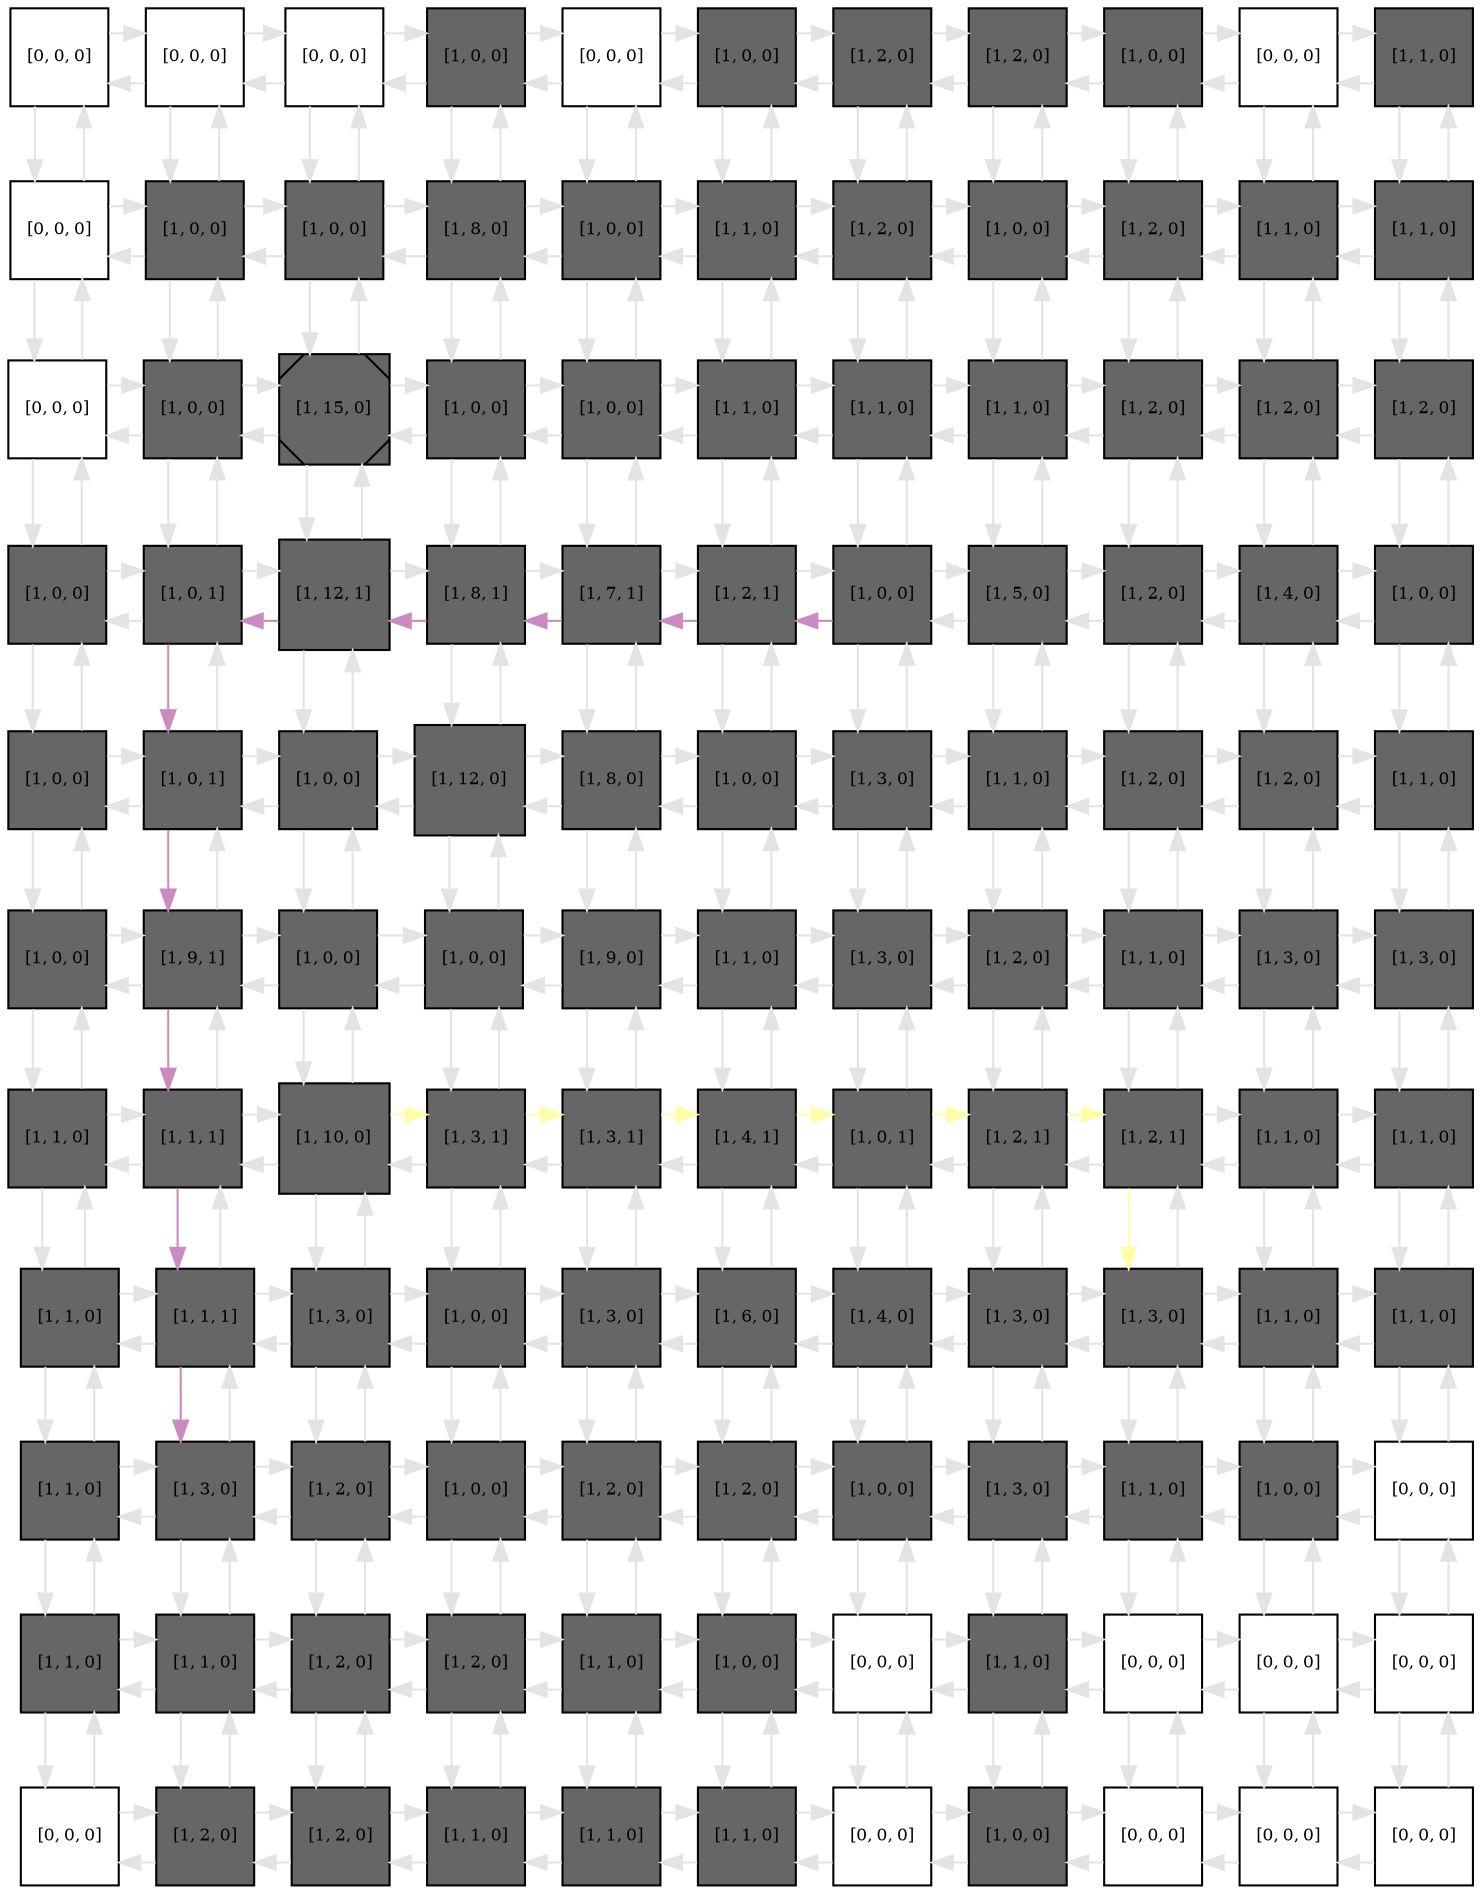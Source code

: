 digraph layout  {
rankdir=TB;
splines=ortho;
node [fixedsize=false, style=filled, width="0.6"];
edge [constraint=false];
0 [fillcolor="#FFFFFF", fontsize=8, label="[0, 0, 0]", shape=square, tooltip="name: None,\nin_degree: 2,\nout_degree: 2"];
1 [fillcolor="#FFFFFF", fontsize=8, label="[0, 0, 0]", shape=square, tooltip="name: None,\nin_degree: 3,\nout_degree: 3"];
2 [fillcolor="#FFFFFF", fontsize=8, label="[0, 0, 0]", shape=square, tooltip="name: None,\nin_degree: 3,\nout_degree: 3"];
3 [fillcolor="#666666", fontsize=8, label="[1, 0, 0]", shape=square, tooltip="name:  nrg3 ,\nin_degree: 3,\nout_degree: 3"];
4 [fillcolor="#FFFFFF", fontsize=8, label="[0, 0, 0]", shape=square, tooltip="name: None,\nin_degree: 3,\nout_degree: 3"];
5 [fillcolor="#666666", fontsize=8, label="[1, 0, 0]", shape=square, tooltip="name:  pp2b ,\nin_degree: 3,\nout_degree: 3"];
6 [fillcolor="#666666", fontsize=8, label="[1, 2, 0]", shape=square, tooltip="name:  elk1 ,\nin_degree: 3,\nout_degree: 3"];
7 [fillcolor="#666666", fontsize=8, label="[1, 2, 0]", shape=square, tooltip="name:  nucerk12 ,\nin_degree: 3,\nout_degree: 3"];
8 [fillcolor="#666666", fontsize=8, label="[1, 0, 0]", shape=square, tooltip="name:  mkp ,\nin_degree: 3,\nout_degree: 3"];
9 [fillcolor="#FFFFFF", fontsize=8, label="[0, 0, 0]", shape=square, tooltip="name: None,\nin_degree: 3,\nout_degree: 3"];
10 [fillcolor="#666666", fontsize=8, label="[1, 1, 0]", shape=square, tooltip="name:  hsp27 ,\nin_degree: 2,\nout_degree: 2"];
11 [fillcolor="#FFFFFF", fontsize=8, label="[0, 0, 0]", shape=square, tooltip="name: None,\nin_degree: 3,\nout_degree: 3"];
12 [fillcolor="#666666", fontsize=8, label="[1, 0, 0]", shape=square, tooltip="name:  nrg4 ,\nin_degree: 4,\nout_degree: 4"];
13 [fillcolor="#666666", fontsize=8, label="[1, 0, 0]", shape=square, tooltip="name:  erbb4 ,\nin_degree: 4,\nout_degree: 4"];
14 [fillcolor="#666666", fontsize=8, label="[1, 8, 0]", shape=square, tooltip="name:  erbb44 ,\nin_degree: 4,\nout_degree: 4"];
15 [fillcolor="#666666", fontsize=8, label="[1, 0, 0]", shape=square, tooltip="name:  nrg2b ,\nin_degree: 4,\nout_degree: 4"];
16 [fillcolor="#666666", fontsize=8, label="[1, 1, 0]", shape=square, tooltip="name:  rheb ,\nin_degree: 4,\nout_degree: 4"];
17 [fillcolor="#666666", fontsize=8, label="[1, 2, 0]", shape=square, tooltip="name:  mtor_rap ,\nin_degree: 4,\nout_degree: 4"];
18 [fillcolor="#666666", fontsize=8, label="[1, 0, 0]", shape=square, tooltip="name:  mtorr ,\nin_degree: 4,\nout_degree: 4"];
19 [fillcolor="#666666", fontsize=8, label="[1, 2, 0]", shape=square, tooltip="name:  cmyc ,\nin_degree: 4,\nout_degree: 4"];
20 [fillcolor="#666666", fontsize=8, label="[1, 1, 0]", shape=square, tooltip="name:  cjun ,\nin_degree: 4,\nout_degree: 4"];
21 [fillcolor="#666666", fontsize=8, label="[1, 1, 0]", shape=square, tooltip="name:  mk2 ,\nin_degree: 3,\nout_degree: 3"];
22 [fillcolor="#FFFFFF", fontsize=8, label="[0, 0, 0]", shape=square, tooltip="name: None,\nin_degree: 3,\nout_degree: 3"];
23 [fillcolor="#666666", fontsize=8, label="[1, 0, 0]", shape=square, tooltip="name:  bir ,\nin_degree: 4,\nout_degree: 4"];
24 [fillcolor="#666666", fontsize=8, label="[1, 15, 0]", shape=Msquare, tooltip="name:  erbb24 ,\nin_degree: 4,\nout_degree: 4"];
25 [fillcolor="#666666", fontsize=8, label="[1, 0, 0]", shape=square, tooltip="name:  nrg1a ,\nin_degree: 4,\nout_degree: 4"];
26 [fillcolor="#666666", fontsize=8, label="[1, 0, 0]", shape=square, tooltip="name:  nrg1b ,\nin_degree: 4,\nout_degree: 4"];
27 [fillcolor="#666666", fontsize=8, label="[1, 1, 0]", shape=square, tooltip="name:  pro_apoptotic ,\nin_degree: 4,\nout_degree: 4"];
28 [fillcolor="#666666", fontsize=8, label="[1, 1, 0]", shape=square, tooltip="name:  tsc1_tsc2 ,\nin_degree: 4,\nout_degree: 4"];
29 [fillcolor="#666666", fontsize=8, label="[1, 1, 0]", shape=square, tooltip="name:  mtor_ric ,\nin_degree: 4,\nout_degree: 4"];
30 [fillcolor="#666666", fontsize=8, label="[1, 2, 0]", shape=square, tooltip="name:  gsk3 ,\nin_degree: 4,\nout_degree: 4"];
31 [fillcolor="#666666", fontsize=8, label="[1, 2, 0]", shape=square, tooltip="name:  ap1 ,\nin_degree: 4,\nout_degree: 4"];
32 [fillcolor="#666666", fontsize=8, label="[1, 2, 0]", shape=square, tooltip="name:  creb ,\nin_degree: 3,\nout_degree: 3"];
33 [fillcolor="#666666", fontsize=8, label="[1, 0, 0]", shape=square, tooltip="name:  nrg2a ,\nin_degree: 3,\nout_degree: 3"];
34 [fillcolor="#666666", fontsize=8, label="[1, 0, 1]", shape=square, tooltip="name:  erbb2 ,\nin_degree: 4,\nout_degree: 4"];
35 [fillcolor="#666666", fontsize=8, label="[1, 12, 1]", shape=square, tooltip="name:  erbb14 ,\nin_degree: 4,\nout_degree: 4"];
36 [fillcolor="#666666", fontsize=8, label="[1, 8, 1]", shape=square, tooltip="name:  shc ,\nin_degree: 4,\nout_degree: 4"];
37 [fillcolor="#666666", fontsize=8, label="[1, 7, 1]", shape=square, tooltip="name:  erbb34 ,\nin_degree: 4,\nout_degree: 4"];
38 [fillcolor="#666666", fontsize=8, label="[1, 2, 1]", shape=square, tooltip="name:  bad ,\nin_degree: 4,\nout_degree: 4"];
39 [fillcolor="#666666", fontsize=8, label="[1, 0, 0]", shape=square, tooltip="name:  pdk1 ,\nin_degree: 4,\nout_degree: 4"];
40 [fillcolor="#666666", fontsize=8, label="[1, 5, 0]", shape=square, tooltip="name:  akt ,\nin_degree: 4,\nout_degree: 4"];
41 [fillcolor="#666666", fontsize=8, label="[1, 2, 0]", shape=square, tooltip="name:  p90rsk ,\nin_degree: 4,\nout_degree: 4"];
42 [fillcolor="#666666", fontsize=8, label="[1, 4, 0]", shape=square, tooltip="name:  cfos ,\nin_degree: 4,\nout_degree: 4"];
43 [fillcolor="#666666", fontsize=8, label="[1, 0, 0]", shape=square, tooltip="name:  pp2a ,\nin_degree: 3,\nout_degree: 3"];
44 [fillcolor="#666666", fontsize=8, label="[1, 0, 0]", shape=square, tooltip="name:  egf ,\nin_degree: 3,\nout_degree: 3"];
45 [fillcolor="#666666", fontsize=8, label="[1, 0, 1]", shape=square, tooltip="name:  erbb1 ,\nin_degree: 4,\nout_degree: 4"];
46 [fillcolor="#666666", fontsize=8, label="[1, 0, 0]", shape=square, tooltip="name:  epr ,\nin_degree: 4,\nout_degree: 4"];
47 [fillcolor="#666666", fontsize=8, label="[1, 12, 0]", shape=square, tooltip="name:  erbb13 ,\nin_degree: 4,\nout_degree: 4"];
48 [fillcolor="#666666", fontsize=8, label="[1, 8, 0]", shape=square, tooltip="name:  erbb23 ,\nin_degree: 4,\nout_degree: 4"];
49 [fillcolor="#666666", fontsize=8, label="[1, 0, 0]", shape=square, tooltip="name:  erbb3 ,\nin_degree: 4,\nout_degree: 4"];
50 [fillcolor="#666666", fontsize=8, label="[1, 3, 0]", shape=square, tooltip="name:  p70s6_2 ,\nin_degree: 4,\nout_degree: 4"];
51 [fillcolor="#666666", fontsize=8, label="[1, 1, 0]", shape=square, tooltip="name:  erk12 ,\nin_degree: 4,\nout_degree: 4"];
52 [fillcolor="#666666", fontsize=8, label="[1, 2, 0]", shape=square, tooltip="name:  p70s6_1 ,\nin_degree: 4,\nout_degree: 4"];
53 [fillcolor="#666666", fontsize=8, label="[1, 2, 0]", shape=square, tooltip="name:  jnk ,\nin_degree: 4,\nout_degree: 4"];
54 [fillcolor="#666666", fontsize=8, label="[1, 1, 0]", shape=square, tooltip="name:  mkk7 ,\nin_degree: 3,\nout_degree: 3"];
55 [fillcolor="#666666", fontsize=8, label="[1, 0, 0]", shape=square, tooltip="name:  hbegf ,\nin_degree: 3,\nout_degree: 3"];
56 [fillcolor="#666666", fontsize=8, label="[1, 9, 1]", shape=square, tooltip="name:  erbb12 ,\nin_degree: 4,\nout_degree: 4"];
57 [fillcolor="#666666", fontsize=8, label="[1, 0, 0]", shape=square, tooltip="name:  tgfa ,\nin_degree: 4,\nout_degree: 4"];
58 [fillcolor="#666666", fontsize=8, label="[1, 0, 0]", shape=square, tooltip="name:  btc ,\nin_degree: 4,\nout_degree: 4"];
59 [fillcolor="#666666", fontsize=8, label="[1, 9, 0]", shape=square, tooltip="name:  grb2 ,\nin_degree: 4,\nout_degree: 4"];
60 [fillcolor="#666666", fontsize=8, label="[1, 1, 0]", shape=square, tooltip="name:  aktd ,\nin_degree: 4,\nout_degree: 4"];
61 [fillcolor="#666666", fontsize=8, label="[1, 3, 0]", shape=square, tooltip="name:  sos1 ,\nin_degree: 4,\nout_degree: 4"];
62 [fillcolor="#666666", fontsize=8, label="[1, 2, 0]", shape=square, tooltip="name:  p90rskerk12d ,\nin_degree: 4,\nout_degree: 4"];
63 [fillcolor="#666666", fontsize=8, label="[1, 1, 0]", shape=square, tooltip="name:  mekk1 ,\nin_degree: 4,\nout_degree: 4"];
64 [fillcolor="#666666", fontsize=8, label="[1, 3, 0]", shape=square, tooltip="name:  mkk4 ,\nin_degree: 4,\nout_degree: 4"];
65 [fillcolor="#666666", fontsize=8, label="[1, 3, 0]", shape=square, tooltip="name:  p38 ,\nin_degree: 3,\nout_degree: 3"];
66 [fillcolor="#666666", fontsize=8, label="[1, 1, 0]", shape=square, tooltip="name:  shp1 ,\nin_degree: 3,\nout_degree: 3"];
67 [fillcolor="#666666", fontsize=8, label="[1, 1, 1]", shape=square, tooltip="name:  shp1d ,\nin_degree: 4,\nout_degree: 4"];
68 [fillcolor="#666666", fontsize=8, label="[1, 10, 0]", shape=square, tooltip="name:  erbb11 ,\nin_degree: 4,\nout_degree: 4"];
69 [fillcolor="#666666", fontsize=8, label="[1, 3, 1]", shape=square, tooltip="name:  nck ,\nin_degree: 4,\nout_degree: 4"];
70 [fillcolor="#666666", fontsize=8, label="[1, 3, 1]", shape=square, tooltip="name:  pak1 ,\nin_degree: 4,\nout_degree: 4"];
71 [fillcolor="#666666", fontsize=8, label="[1, 4, 1]", shape=square, tooltip="name:  raf1 ,\nin_degree: 4,\nout_degree: 4"];
72 [fillcolor="#666666", fontsize=8, label="[1, 0, 1]", shape=square, tooltip="name:  sos1r ,\nin_degree: 4,\nout_degree: 4"];
73 [fillcolor="#666666", fontsize=8, label="[1, 2, 1]", shape=square, tooltip="name:  mek12 ,\nin_degree: 4,\nout_degree: 4"];
74 [fillcolor="#666666", fontsize=8, label="[1, 2, 1]", shape=square, tooltip="name:  raccdc42 ,\nin_degree: 4,\nout_degree: 4"];
75 [fillcolor="#666666", fontsize=8, label="[1, 1, 0]", shape=square, tooltip="name:  mlk3 ,\nin_degree: 4,\nout_degree: 4"];
76 [fillcolor="#666666", fontsize=8, label="[1, 1, 0]", shape=square, tooltip="name:  mkk3 ,\nin_degree: 3,\nout_degree: 3"];
77 [fillcolor="#666666", fontsize=8, label="[1, 1, 0]", shape=square, tooltip="name:  plcg ,\nin_degree: 3,\nout_degree: 3"];
78 [fillcolor="#666666", fontsize=8, label="[1, 1, 1]", shape=square, tooltip="name:  dag ,\nin_degree: 4,\nout_degree: 4"];
79 [fillcolor="#666666", fontsize=8, label="[1, 3, 0]", shape=square, tooltip="name:  stat5 ,\nin_degree: 4,\nout_degree: 4"];
80 [fillcolor="#666666", fontsize=8, label="[1, 0, 0]", shape=square, tooltip="name:  ar ,\nin_degree: 4,\nout_degree: 4"];
81 [fillcolor="#666666", fontsize=8, label="[1, 3, 0]", shape=square, tooltip="name:  gab1 ,\nin_degree: 4,\nout_degree: 4"];
82 [fillcolor="#666666", fontsize=8, label="[1, 6, 0]", shape=square, tooltip="name:  pi3k ,\nin_degree: 4,\nout_degree: 4"];
83 [fillcolor="#666666", fontsize=8, label="[1, 4, 0]", shape=square, tooltip="name:  sos1esp8e3b1 ,\nin_degree: 4,\nout_degree: 4"];
84 [fillcolor="#666666", fontsize=8, label="[1, 3, 0]", shape=square, tooltip="name:  pip3 ,\nin_degree: 4,\nout_degree: 4"];
85 [fillcolor="#666666", fontsize=8, label="[1, 3, 0]", shape=square, tooltip="name:  vav2 ,\nin_degree: 4,\nout_degree: 4"];
86 [fillcolor="#666666", fontsize=8, label="[1, 1, 0]", shape=square, tooltip="name:  mekk4 ,\nin_degree: 4,\nout_degree: 4"];
87 [fillcolor="#666666", fontsize=8, label="[1, 1, 0]", shape=square, tooltip="name:  mkk6 ,\nin_degree: 3,\nout_degree: 3"];
88 [fillcolor="#666666", fontsize=8, label="[1, 1, 0]", shape=square, tooltip="name:  ca ,\nin_degree: 3,\nout_degree: 3"];
89 [fillcolor="#666666", fontsize=8, label="[1, 3, 0]", shape=square, tooltip="name:  pkc ,\nin_degree: 4,\nout_degree: 4"];
90 [fillcolor="#666666", fontsize=8, label="[1, 2, 0]", shape=square, tooltip="name:  stat3 ,\nin_degree: 4,\nout_degree: 4"];
91 [fillcolor="#666666", fontsize=8, label="[1, 0, 0]", shape=square, tooltip="name:  csrc ,\nin_degree: 4,\nout_degree: 4"];
92 [fillcolor="#666666", fontsize=8, label="[1, 2, 0]", shape=square, tooltip="name:  rasgap ,\nin_degree: 4,\nout_degree: 4"];
93 [fillcolor="#666666", fontsize=8, label="[1, 2, 0]", shape=square, tooltip="name:  ras ,\nin_degree: 4,\nout_degree: 4"];
94 [fillcolor="#666666", fontsize=8, label="[1, 0, 0]", shape=square, tooltip="name:  pi3kr ,\nin_degree: 4,\nout_degree: 4"];
95 [fillcolor="#666666", fontsize=8, label="[1, 3, 0]", shape=square, tooltip="name:  pi34p2 ,\nin_degree: 4,\nout_degree: 4"];
96 [fillcolor="#666666", fontsize=8, label="[1, 1, 0]", shape=square, tooltip="name:  ptend ,\nin_degree: 4,\nout_degree: 4"];
97 [fillcolor="#666666", fontsize=8, label="[1, 0, 0]", shape=square, tooltip="name:  pten ,\nin_degree: 4,\nout_degree: 4"];
98 [fillcolor="#FFFFFF", fontsize=8, label="[0, 0, 0]", shape=square, tooltip="name: None,\nin_degree: 3,\nout_degree: 3"];
99 [fillcolor="#666666", fontsize=8, label="[1, 1, 0]", shape=square, tooltip="name:  ip3 ,\nin_degree: 3,\nout_degree: 3"];
100 [fillcolor="#666666", fontsize=8, label="[1, 1, 0]", shape=square, tooltip="name:  ccbl ,\nin_degree: 4,\nout_degree: 4"];
101 [fillcolor="#666666", fontsize=8, label="[1, 2, 0]", shape=square, tooltip="name:  rntre ,\nin_degree: 4,\nout_degree: 4"];
102 [fillcolor="#666666", fontsize=8, label="[1, 2, 0]", shape=square, tooltip="name:  stat1 ,\nin_degree: 4,\nout_degree: 4"];
103 [fillcolor="#666666", fontsize=8, label="[1, 1, 0]", shape=square, tooltip="name:  shp2 ,\nin_degree: 4,\nout_degree: 4"];
104 [fillcolor="#666666", fontsize=8, label="[1, 0, 0]", shape=square, tooltip="name:  esp8r ,\nin_degree: 4,\nout_degree: 4"];
105 [fillcolor="#FFFFFF", fontsize=8, label="[0, 0, 0]", shape=square, tooltip="name: None,\nin_degree: 4,\nout_degree: 4"];
106 [fillcolor="#666666", fontsize=8, label="[1, 1, 0]", shape=square, tooltip="name:  ship2d ,\nin_degree: 4,\nout_degree: 4"];
107 [fillcolor="#FFFFFF", fontsize=8, label="[0, 0, 0]", shape=square, tooltip="name: None,\nin_degree: 4,\nout_degree: 4"];
108 [fillcolor="#FFFFFF", fontsize=8, label="[0, 0, 0]", shape=square, tooltip="name: None,\nin_degree: 4,\nout_degree: 4"];
109 [fillcolor="#FFFFFF", fontsize=8, label="[0, 0, 0]", shape=square, tooltip="name: None,\nin_degree: 3,\nout_degree: 3"];
110 [fillcolor="#FFFFFF", fontsize=8, label="[0, 0, 0]", shape=square, tooltip="name: None,\nin_degree: 2,\nout_degree: 2"];
111 [fillcolor="#666666", fontsize=8, label="[1, 2, 0]", shape=square, tooltip="name:  endocyt_degrad ,\nin_degree: 3,\nout_degree: 3"];
112 [fillcolor="#666666", fontsize=8, label="[1, 2, 0]", shape=square, tooltip="name:  rab5a ,\nin_degree: 3,\nout_degree: 3"];
113 [fillcolor="#666666", fontsize=8, label="[1, 1, 0]", shape=square, tooltip="name:  rin1 ,\nin_degree: 3,\nout_degree: 3"];
114 [fillcolor="#666666", fontsize=8, label="[1, 1, 0]", shape=square, tooltip="name:  limk1 ,\nin_degree: 3,\nout_degree: 3"];
115 [fillcolor="#666666", fontsize=8, label="[1, 1, 0]", shape=square, tooltip="name:  actinreorg ,\nin_degree: 3,\nout_degree: 3"];
116 [fillcolor="#FFFFFF", fontsize=8, label="[0, 0, 0]", shape=square, tooltip="name: None,\nin_degree: 3,\nout_degree: 3"];
117 [fillcolor="#666666", fontsize=8, label="[1, 0, 0]", shape=square, tooltip="name:  ship2 ,\nin_degree: 3,\nout_degree: 3"];
118 [fillcolor="#FFFFFF", fontsize=8, label="[0, 0, 0]", shape=square, tooltip="name: None,\nin_degree: 3,\nout_degree: 3"];
119 [fillcolor="#FFFFFF", fontsize=8, label="[0, 0, 0]", shape=square, tooltip="name: None,\nin_degree: 3,\nout_degree: 3"];
120 [fillcolor="#FFFFFF", fontsize=8, label="[0, 0, 0]", shape=square, tooltip="name: None,\nin_degree: 2,\nout_degree: 2"];
0 -> 1  [color=grey89, style="penwidth(0.1)", tooltip=" ", weight=1];
0 -> 11  [color=grey89, style="penwidth(0.1)", tooltip=" ", weight=1];
1 -> 0  [color=grey89, style="penwidth(0.1)", tooltip=" ", weight=1];
1 -> 2  [color=grey89, style="penwidth(0.1)", tooltip=" ", weight=1];
1 -> 12  [color=grey89, style="penwidth(0.1)", tooltip=" ", weight=1];
2 -> 1  [color=grey89, style="penwidth(0.1)", tooltip=" ", weight=1];
2 -> 3  [color=grey89, style="penwidth(0.1)", tooltip=" ", weight=1];
2 -> 13  [color=grey89, style="penwidth(0.1)", tooltip=" ", weight=1];
3 -> 2  [color=grey89, style="penwidth(0.1)", tooltip=" ", weight=1];
3 -> 4  [color=grey89, style="penwidth(0.1)", tooltip=" ", weight=1];
3 -> 14  [color=grey89, style="penwidth(0.1)", tooltip=" ", weight=1];
4 -> 3  [color=grey89, style="penwidth(0.1)", tooltip=" ", weight=1];
4 -> 5  [color=grey89, style="penwidth(0.1)", tooltip=" ", weight=1];
4 -> 15  [color=grey89, style="penwidth(0.1)", tooltip=" ", weight=1];
5 -> 4  [color=grey89, style="penwidth(0.1)", tooltip=" ", weight=1];
5 -> 6  [color=grey89, style="penwidth(0.1)", tooltip=" ", weight=1];
5 -> 16  [color=grey89, style="penwidth(0.1)", tooltip=" ", weight=1];
6 -> 5  [color=grey89, style="penwidth(0.1)", tooltip=" ", weight=1];
6 -> 7  [color=grey89, style="penwidth(0.1)", tooltip=" ", weight=1];
6 -> 17  [color=grey89, style="penwidth(0.1)", tooltip=" ", weight=1];
7 -> 6  [color=grey89, style="penwidth(0.1)", tooltip=" ", weight=1];
7 -> 8  [color=grey89, style="penwidth(0.1)", tooltip=" ", weight=1];
7 -> 18  [color=grey89, style="penwidth(0.1)", tooltip=" ", weight=1];
8 -> 7  [color=grey89, style="penwidth(0.1)", tooltip=" ", weight=1];
8 -> 9  [color=grey89, style="penwidth(0.1)", tooltip=" ", weight=1];
8 -> 19  [color=grey89, style="penwidth(0.1)", tooltip=" ", weight=1];
9 -> 8  [color=grey89, style="penwidth(0.1)", tooltip=" ", weight=1];
9 -> 10  [color=grey89, style="penwidth(0.1)", tooltip=" ", weight=1];
9 -> 20  [color=grey89, style="penwidth(0.1)", tooltip=" ", weight=1];
10 -> 9  [color=grey89, style="penwidth(0.1)", tooltip=" ", weight=1];
10 -> 21  [color=grey89, style="penwidth(0.1)", tooltip=" ", weight=1];
11 -> 0  [color=grey89, style="penwidth(0.1)", tooltip=" ", weight=1];
11 -> 12  [color=grey89, style="penwidth(0.1)", tooltip=" ", weight=1];
11 -> 22  [color=grey89, style="penwidth(0.1)", tooltip=" ", weight=1];
12 -> 1  [color=grey89, style="penwidth(0.1)", tooltip=" ", weight=1];
12 -> 11  [color=grey89, style="penwidth(0.1)", tooltip=" ", weight=1];
12 -> 13  [color=grey89, style="penwidth(0.1)", tooltip=" ", weight=1];
12 -> 23  [color=grey89, style="penwidth(0.1)", tooltip=" ", weight=1];
13 -> 2  [color=grey89, style="penwidth(0.1)", tooltip=" ", weight=1];
13 -> 12  [color=grey89, style="penwidth(0.1)", tooltip=" ", weight=1];
13 -> 14  [color=grey89, style="penwidth(0.1)", tooltip=" ", weight=1];
13 -> 24  [color=grey89, style="penwidth(0.1)", tooltip=" ", weight=1];
14 -> 3  [color=grey89, style="penwidth(0.1)", tooltip=" ", weight=1];
14 -> 13  [color=grey89, style="penwidth(0.1)", tooltip=" ", weight=1];
14 -> 15  [color=grey89, style="penwidth(0.1)", tooltip=" ", weight=1];
14 -> 25  [color=grey89, style="penwidth(0.1)", tooltip=" ", weight=1];
15 -> 4  [color=grey89, style="penwidth(0.1)", tooltip=" ", weight=1];
15 -> 14  [color=grey89, style="penwidth(0.1)", tooltip=" ", weight=1];
15 -> 16  [color=grey89, style="penwidth(0.1)", tooltip=" ", weight=1];
15 -> 26  [color=grey89, style="penwidth(0.1)", tooltip=" ", weight=1];
16 -> 5  [color=grey89, style="penwidth(0.1)", tooltip=" ", weight=1];
16 -> 15  [color=grey89, style="penwidth(0.1)", tooltip=" ", weight=1];
16 -> 17  [color=grey89, style="penwidth(0.1)", tooltip=" ", weight=1];
16 -> 27  [color=grey89, style="penwidth(0.1)", tooltip=" ", weight=1];
17 -> 6  [color=grey89, style="penwidth(0.1)", tooltip=" ", weight=1];
17 -> 16  [color=grey89, style="penwidth(0.1)", tooltip=" ", weight=1];
17 -> 18  [color=grey89, style="penwidth(0.1)", tooltip=" ", weight=1];
17 -> 28  [color=grey89, style="penwidth(0.1)", tooltip=" ", weight=1];
18 -> 7  [color=grey89, style="penwidth(0.1)", tooltip=" ", weight=1];
18 -> 17  [color=grey89, style="penwidth(0.1)", tooltip=" ", weight=1];
18 -> 19  [color=grey89, style="penwidth(0.1)", tooltip=" ", weight=1];
18 -> 29  [color=grey89, style="penwidth(0.1)", tooltip=" ", weight=1];
19 -> 8  [color=grey89, style="penwidth(0.1)", tooltip=" ", weight=1];
19 -> 18  [color=grey89, style="penwidth(0.1)", tooltip=" ", weight=1];
19 -> 20  [color=grey89, style="penwidth(0.1)", tooltip=" ", weight=1];
19 -> 30  [color=grey89, style="penwidth(0.1)", tooltip=" ", weight=1];
20 -> 9  [color=grey89, style="penwidth(0.1)", tooltip=" ", weight=1];
20 -> 19  [color=grey89, style="penwidth(0.1)", tooltip=" ", weight=1];
20 -> 21  [color=grey89, style="penwidth(0.1)", tooltip=" ", weight=1];
20 -> 31  [color=grey89, style="penwidth(0.1)", tooltip=" ", weight=1];
21 -> 10  [color=grey89, style="penwidth(0.1)", tooltip=" ", weight=1];
21 -> 20  [color=grey89, style="penwidth(0.1)", tooltip=" ", weight=1];
21 -> 32  [color=grey89, style="penwidth(0.1)", tooltip=" ", weight=1];
22 -> 11  [color=grey89, style="penwidth(0.1)", tooltip=" ", weight=1];
22 -> 23  [color=grey89, style="penwidth(0.1)", tooltip=" ", weight=1];
22 -> 33  [color=grey89, style="penwidth(0.1)", tooltip=" ", weight=1];
23 -> 12  [color=grey89, style="penwidth(0.1)", tooltip=" ", weight=1];
23 -> 22  [color=grey89, style="penwidth(0.1)", tooltip=" ", weight=1];
23 -> 24  [color=grey89, style="penwidth(0.1)", tooltip=" ", weight=1];
23 -> 34  [color=grey89, style="penwidth(0.1)", tooltip=" ", weight=1];
24 -> 13  [color=grey89, style="penwidth(0.1)", tooltip=" ", weight=1];
24 -> 23  [color=grey89, style="penwidth(0.1)", tooltip=" ", weight=1];
24 -> 25  [color=grey89, style="penwidth(0.1)", tooltip=" ", weight=1];
24 -> 35  [color=grey89, style="penwidth(0.1)", tooltip=" ", weight=1];
25 -> 14  [color=grey89, style="penwidth(0.1)", tooltip=" ", weight=1];
25 -> 24  [color=grey89, style="penwidth(0.1)", tooltip=" ", weight=1];
25 -> 26  [color=grey89, style="penwidth(0.1)", tooltip=" ", weight=1];
25 -> 36  [color=grey89, style="penwidth(0.1)", tooltip=" ", weight=1];
26 -> 15  [color=grey89, style="penwidth(0.1)", tooltip=" ", weight=1];
26 -> 25  [color=grey89, style="penwidth(0.1)", tooltip=" ", weight=1];
26 -> 27  [color=grey89, style="penwidth(0.1)", tooltip=" ", weight=1];
26 -> 37  [color=grey89, style="penwidth(0.1)", tooltip=" ", weight=1];
27 -> 16  [color=grey89, style="penwidth(0.1)", tooltip=" ", weight=1];
27 -> 26  [color=grey89, style="penwidth(0.1)", tooltip=" ", weight=1];
27 -> 28  [color=grey89, style="penwidth(0.1)", tooltip=" ", weight=1];
27 -> 38  [color=grey89, style="penwidth(0.1)", tooltip=" ", weight=1];
28 -> 17  [color=grey89, style="penwidth(0.1)", tooltip=" ", weight=1];
28 -> 27  [color=grey89, style="penwidth(0.1)", tooltip=" ", weight=1];
28 -> 29  [color=grey89, style="penwidth(0.1)", tooltip=" ", weight=1];
28 -> 39  [color=grey89, style="penwidth(0.1)", tooltip=" ", weight=1];
29 -> 18  [color=grey89, style="penwidth(0.1)", tooltip=" ", weight=1];
29 -> 28  [color=grey89, style="penwidth(0.1)", tooltip=" ", weight=1];
29 -> 30  [color=grey89, style="penwidth(0.1)", tooltip=" ", weight=1];
29 -> 40  [color=grey89, style="penwidth(0.1)", tooltip=" ", weight=1];
30 -> 19  [color=grey89, style="penwidth(0.1)", tooltip=" ", weight=1];
30 -> 29  [color=grey89, style="penwidth(0.1)", tooltip=" ", weight=1];
30 -> 31  [color=grey89, style="penwidth(0.1)", tooltip=" ", weight=1];
30 -> 41  [color=grey89, style="penwidth(0.1)", tooltip=" ", weight=1];
31 -> 20  [color=grey89, style="penwidth(0.1)", tooltip=" ", weight=1];
31 -> 30  [color=grey89, style="penwidth(0.1)", tooltip=" ", weight=1];
31 -> 32  [color=grey89, style="penwidth(0.1)", tooltip=" ", weight=1];
31 -> 42  [color=grey89, style="penwidth(0.1)", tooltip=" ", weight=1];
32 -> 21  [color=grey89, style="penwidth(0.1)", tooltip=" ", weight=1];
32 -> 31  [color=grey89, style="penwidth(0.1)", tooltip=" ", weight=1];
32 -> 43  [color=grey89, style="penwidth(0.1)", tooltip=" ", weight=1];
33 -> 22  [color=grey89, style="penwidth(0.1)", tooltip=" ", weight=1];
33 -> 34  [color=grey89, style="penwidth(0.1)", tooltip=" ", weight=1];
33 -> 44  [color=grey89, style="penwidth(0.1)", tooltip=" ", weight=1];
34 -> 23  [color=grey89, style="penwidth(0.1)", tooltip=" ", weight=1];
34 -> 33  [color=grey89, style="penwidth(0.1)", tooltip=" ", weight=1];
34 -> 35  [color=grey89, style="penwidth(0.1)", tooltip=" ", weight=1];
34 -> 45  [color="#CB8BC1", style="penwidth(0.1)", tooltip="39( pdk1 ) to 89( pkc )", weight=1];
35 -> 24  [color=grey89, style="penwidth(0.1)", tooltip=" ", weight=1];
35 -> 34  [color="#CB8BC1", style="penwidth(0.1)", tooltip="39( pdk1 ) to 89( pkc )", weight=1];
35 -> 36  [color=grey89, style="penwidth(0.1)", tooltip=" ", weight=1];
35 -> 46  [color=grey89, style="penwidth(0.1)", tooltip=" ", weight=1];
36 -> 25  [color=grey89, style="penwidth(0.1)", tooltip=" ", weight=1];
36 -> 35  [color="#CB8BC1", style="penwidth(0.1)", tooltip="39( pdk1 ) to 89( pkc )", weight=1];
36 -> 37  [color=grey89, style="penwidth(0.1)", tooltip=" ", weight=1];
36 -> 47  [color=grey89, style="penwidth(0.1)", tooltip=" ", weight=1];
37 -> 26  [color=grey89, style="penwidth(0.1)", tooltip=" ", weight=1];
37 -> 36  [color="#CB8BC1", style="penwidth(0.1)", tooltip="39( pdk1 ) to 89( pkc )", weight=1];
37 -> 38  [color=grey89, style="penwidth(0.1)", tooltip=" ", weight=1];
37 -> 48  [color=grey89, style="penwidth(0.1)", tooltip=" ", weight=1];
38 -> 27  [color=grey89, style="penwidth(0.1)", tooltip=" ", weight=1];
38 -> 37  [color="#CB8BC1", style="penwidth(0.1)", tooltip="39( pdk1 ) to 89( pkc )", weight=1];
38 -> 39  [color=grey89, style="penwidth(0.1)", tooltip=" ", weight=1];
38 -> 49  [color=grey89, style="penwidth(0.1)", tooltip=" ", weight=1];
39 -> 28  [color=grey89, style="penwidth(0.1)", tooltip=" ", weight=1];
39 -> 38  [color="#CB8BC1", style="penwidth(0.1)", tooltip="39( pdk1 ) to 89( pkc )", weight=1];
39 -> 40  [color=grey89, style="penwidth(0.1)", tooltip=" ", weight=1];
39 -> 50  [color=grey89, style="penwidth(0.1)", tooltip=" ", weight=1];
40 -> 29  [color=grey89, style="penwidth(0.1)", tooltip=" ", weight=1];
40 -> 39  [color=grey89, style="penwidth(0.1)", tooltip=" ", weight=1];
40 -> 41  [color=grey89, style="penwidth(0.1)", tooltip=" ", weight=1];
40 -> 51  [color=grey89, style="penwidth(0.1)", tooltip=" ", weight=1];
41 -> 30  [color=grey89, style="penwidth(0.1)", tooltip=" ", weight=1];
41 -> 40  [color=grey89, style="penwidth(0.1)", tooltip=" ", weight=1];
41 -> 42  [color=grey89, style="penwidth(0.1)", tooltip=" ", weight=1];
41 -> 52  [color=grey89, style="penwidth(0.1)", tooltip=" ", weight=1];
42 -> 31  [color=grey89, style="penwidth(0.1)", tooltip=" ", weight=1];
42 -> 41  [color=grey89, style="penwidth(0.1)", tooltip=" ", weight=1];
42 -> 43  [color=grey89, style="penwidth(0.1)", tooltip=" ", weight=1];
42 -> 53  [color=grey89, style="penwidth(0.1)", tooltip=" ", weight=1];
43 -> 32  [color=grey89, style="penwidth(0.1)", tooltip=" ", weight=1];
43 -> 42  [color=grey89, style="penwidth(0.1)", tooltip=" ", weight=1];
43 -> 54  [color=grey89, style="penwidth(0.1)", tooltip=" ", weight=1];
44 -> 33  [color=grey89, style="penwidth(0.1)", tooltip=" ", weight=1];
44 -> 45  [color=grey89, style="penwidth(0.1)", tooltip=" ", weight=1];
44 -> 55  [color=grey89, style="penwidth(0.1)", tooltip=" ", weight=1];
45 -> 34  [color=grey89, style="penwidth(0.1)", tooltip=" ", weight=1];
45 -> 44  [color=grey89, style="penwidth(0.1)", tooltip=" ", weight=1];
45 -> 46  [color=grey89, style="penwidth(0.1)", tooltip=" ", weight=1];
45 -> 56  [color="#CB8BC1", style="penwidth(0.1)", tooltip="39( pdk1 ) to 89( pkc )", weight=1];
46 -> 35  [color=grey89, style="penwidth(0.1)", tooltip=" ", weight=1];
46 -> 45  [color=grey89, style="penwidth(0.1)", tooltip=" ", weight=1];
46 -> 47  [color=grey89, style="penwidth(0.1)", tooltip=" ", weight=1];
46 -> 57  [color=grey89, style="penwidth(0.1)", tooltip=" ", weight=1];
47 -> 36  [color=grey89, style="penwidth(0.1)", tooltip=" ", weight=1];
47 -> 46  [color=grey89, style="penwidth(0.1)", tooltip=" ", weight=1];
47 -> 48  [color=grey89, style="penwidth(0.1)", tooltip=" ", weight=1];
47 -> 58  [color=grey89, style="penwidth(0.1)", tooltip=" ", weight=1];
48 -> 37  [color=grey89, style="penwidth(0.1)", tooltip=" ", weight=1];
48 -> 47  [color=grey89, style="penwidth(0.1)", tooltip=" ", weight=1];
48 -> 49  [color=grey89, style="penwidth(0.1)", tooltip=" ", weight=1];
48 -> 59  [color=grey89, style="penwidth(0.1)", tooltip=" ", weight=1];
49 -> 38  [color=grey89, style="penwidth(0.1)", tooltip=" ", weight=1];
49 -> 48  [color=grey89, style="penwidth(0.1)", tooltip=" ", weight=1];
49 -> 50  [color=grey89, style="penwidth(0.1)", tooltip=" ", weight=1];
49 -> 60  [color=grey89, style="penwidth(0.1)", tooltip=" ", weight=1];
50 -> 39  [color=grey89, style="penwidth(0.1)", tooltip=" ", weight=1];
50 -> 49  [color=grey89, style="penwidth(0.1)", tooltip=" ", weight=1];
50 -> 51  [color=grey89, style="penwidth(0.1)", tooltip=" ", weight=1];
50 -> 61  [color=grey89, style="penwidth(0.1)", tooltip=" ", weight=1];
51 -> 40  [color=grey89, style="penwidth(0.1)", tooltip=" ", weight=1];
51 -> 50  [color=grey89, style="penwidth(0.1)", tooltip=" ", weight=1];
51 -> 52  [color=grey89, style="penwidth(0.1)", tooltip=" ", weight=1];
51 -> 62  [color=grey89, style="penwidth(0.1)", tooltip=" ", weight=1];
52 -> 41  [color=grey89, style="penwidth(0.1)", tooltip=" ", weight=1];
52 -> 51  [color=grey89, style="penwidth(0.1)", tooltip=" ", weight=1];
52 -> 53  [color=grey89, style="penwidth(0.1)", tooltip=" ", weight=1];
52 -> 63  [color=grey89, style="penwidth(0.1)", tooltip=" ", weight=1];
53 -> 42  [color=grey89, style="penwidth(0.1)", tooltip=" ", weight=1];
53 -> 52  [color=grey89, style="penwidth(0.1)", tooltip=" ", weight=1];
53 -> 54  [color=grey89, style="penwidth(0.1)", tooltip=" ", weight=1];
53 -> 64  [color=grey89, style="penwidth(0.1)", tooltip=" ", weight=1];
54 -> 43  [color=grey89, style="penwidth(0.1)", tooltip=" ", weight=1];
54 -> 53  [color=grey89, style="penwidth(0.1)", tooltip=" ", weight=1];
54 -> 65  [color=grey89, style="penwidth(0.1)", tooltip=" ", weight=1];
55 -> 44  [color=grey89, style="penwidth(0.1)", tooltip=" ", weight=1];
55 -> 56  [color=grey89, style="penwidth(0.1)", tooltip=" ", weight=1];
55 -> 66  [color=grey89, style="penwidth(0.1)", tooltip=" ", weight=1];
56 -> 45  [color=grey89, style="penwidth(0.1)", tooltip=" ", weight=1];
56 -> 55  [color=grey89, style="penwidth(0.1)", tooltip=" ", weight=1];
56 -> 57  [color=grey89, style="penwidth(0.1)", tooltip=" ", weight=1];
56 -> 67  [color="#CB8BC1", style="penwidth(0.1)", tooltip="39( pdk1 ) to 89( pkc )", weight=1];
57 -> 46  [color=grey89, style="penwidth(0.1)", tooltip=" ", weight=1];
57 -> 56  [color=grey89, style="penwidth(0.1)", tooltip=" ", weight=1];
57 -> 58  [color=grey89, style="penwidth(0.1)", tooltip=" ", weight=1];
57 -> 68  [color=grey89, style="penwidth(0.1)", tooltip=" ", weight=1];
58 -> 47  [color=grey89, style="penwidth(0.1)", tooltip=" ", weight=1];
58 -> 57  [color=grey89, style="penwidth(0.1)", tooltip=" ", weight=1];
58 -> 59  [color=grey89, style="penwidth(0.1)", tooltip=" ", weight=1];
58 -> 69  [color=grey89, style="penwidth(0.1)", tooltip=" ", weight=1];
59 -> 48  [color=grey89, style="penwidth(0.1)", tooltip=" ", weight=1];
59 -> 58  [color=grey89, style="penwidth(0.1)", tooltip=" ", weight=1];
59 -> 60  [color=grey89, style="penwidth(0.1)", tooltip=" ", weight=1];
59 -> 70  [color=grey89, style="penwidth(0.1)", tooltip=" ", weight=1];
60 -> 49  [color=grey89, style="penwidth(0.1)", tooltip=" ", weight=1];
60 -> 59  [color=grey89, style="penwidth(0.1)", tooltip=" ", weight=1];
60 -> 61  [color=grey89, style="penwidth(0.1)", tooltip=" ", weight=1];
60 -> 71  [color=grey89, style="penwidth(0.1)", tooltip=" ", weight=1];
61 -> 50  [color=grey89, style="penwidth(0.1)", tooltip=" ", weight=1];
61 -> 60  [color=grey89, style="penwidth(0.1)", tooltip=" ", weight=1];
61 -> 62  [color=grey89, style="penwidth(0.1)", tooltip=" ", weight=1];
61 -> 72  [color=grey89, style="penwidth(0.1)", tooltip=" ", weight=1];
62 -> 51  [color=grey89, style="penwidth(0.1)", tooltip=" ", weight=1];
62 -> 61  [color=grey89, style="penwidth(0.1)", tooltip=" ", weight=1];
62 -> 63  [color=grey89, style="penwidth(0.1)", tooltip=" ", weight=1];
62 -> 73  [color=grey89, style="penwidth(0.1)", tooltip=" ", weight=1];
63 -> 52  [color=grey89, style="penwidth(0.1)", tooltip=" ", weight=1];
63 -> 62  [color=grey89, style="penwidth(0.1)", tooltip=" ", weight=1];
63 -> 64  [color=grey89, style="penwidth(0.1)", tooltip=" ", weight=1];
63 -> 74  [color=grey89, style="penwidth(0.1)", tooltip=" ", weight=1];
64 -> 53  [color=grey89, style="penwidth(0.1)", tooltip=" ", weight=1];
64 -> 63  [color=grey89, style="penwidth(0.1)", tooltip=" ", weight=1];
64 -> 65  [color=grey89, style="penwidth(0.1)", tooltip=" ", weight=1];
64 -> 75  [color=grey89, style="penwidth(0.1)", tooltip=" ", weight=1];
65 -> 54  [color=grey89, style="penwidth(0.1)", tooltip=" ", weight=1];
65 -> 64  [color=grey89, style="penwidth(0.1)", tooltip=" ", weight=1];
65 -> 76  [color=grey89, style="penwidth(0.1)", tooltip=" ", weight=1];
66 -> 55  [color=grey89, style="penwidth(0.1)", tooltip=" ", weight=1];
66 -> 67  [color=grey89, style="penwidth(0.1)", tooltip=" ", weight=1];
66 -> 77  [color=grey89, style="penwidth(0.1)", tooltip=" ", weight=1];
67 -> 56  [color=grey89, style="penwidth(0.1)", tooltip=" ", weight=1];
67 -> 66  [color=grey89, style="penwidth(0.1)", tooltip=" ", weight=1];
67 -> 68  [color=grey89, style="penwidth(0.1)", tooltip=" ", weight=1];
67 -> 78  [color="#CB8BC1", style="penwidth(0.1)", tooltip="39( pdk1 ) to 89( pkc )", weight=1];
68 -> 57  [color=grey89, style="penwidth(0.1)", tooltip=" ", weight=1];
68 -> 67  [color=grey89, style="penwidth(0.1)", tooltip=" ", weight=1];
68 -> 69  [color="#FEFDA8", style="penwidth(0.1)", tooltip="68( erbb11 ) to 85( vav2 )", weight=1];
68 -> 79  [color=grey89, style="penwidth(0.1)", tooltip=" ", weight=1];
69 -> 58  [color=grey89, style="penwidth(0.1)", tooltip=" ", weight=1];
69 -> 68  [color=grey89, style="penwidth(0.1)", tooltip=" ", weight=1];
69 -> 70  [color="#FEFDA8", style="penwidth(0.1)", tooltip="68( erbb11 ) to 85( vav2 )", weight=1];
69 -> 80  [color=grey89, style="penwidth(0.1)", tooltip=" ", weight=1];
70 -> 59  [color=grey89, style="penwidth(0.1)", tooltip=" ", weight=1];
70 -> 69  [color=grey89, style="penwidth(0.1)", tooltip=" ", weight=1];
70 -> 71  [color="#FEFDA8", style="penwidth(0.1)", tooltip="68( erbb11 ) to 85( vav2 )", weight=1];
70 -> 81  [color=grey89, style="penwidth(0.1)", tooltip=" ", weight=1];
71 -> 60  [color=grey89, style="penwidth(0.1)", tooltip=" ", weight=1];
71 -> 70  [color=grey89, style="penwidth(0.1)", tooltip=" ", weight=1];
71 -> 72  [color="#FEFDA8", style="penwidth(0.1)", tooltip="68( erbb11 ) to 85( vav2 )", weight=1];
71 -> 82  [color=grey89, style="penwidth(0.1)", tooltip=" ", weight=1];
72 -> 61  [color=grey89, style="penwidth(0.1)", tooltip=" ", weight=1];
72 -> 71  [color=grey89, style="penwidth(0.1)", tooltip=" ", weight=1];
72 -> 73  [color="#FEFDA8", style="penwidth(0.1)", tooltip="68( erbb11 ) to 85( vav2 )", weight=1];
72 -> 83  [color=grey89, style="penwidth(0.1)", tooltip=" ", weight=1];
73 -> 62  [color=grey89, style="penwidth(0.1)", tooltip=" ", weight=1];
73 -> 72  [color=grey89, style="penwidth(0.1)", tooltip=" ", weight=1];
73 -> 74  [color="#FEFDA8", style="penwidth(0.1)", tooltip="68( erbb11 ) to 85( vav2 )", weight=1];
73 -> 84  [color=grey89, style="penwidth(0.1)", tooltip=" ", weight=1];
74 -> 63  [color=grey89, style="penwidth(0.1)", tooltip=" ", weight=1];
74 -> 73  [color=grey89, style="penwidth(0.1)", tooltip=" ", weight=1];
74 -> 75  [color=grey89, style="penwidth(0.1)", tooltip=" ", weight=1];
74 -> 85  [color="#FEFDA8", style="penwidth(0.1)", tooltip="68( erbb11 ) to 85( vav2 )", weight=1];
75 -> 64  [color=grey89, style="penwidth(0.1)", tooltip=" ", weight=1];
75 -> 74  [color=grey89, style="penwidth(0.1)", tooltip=" ", weight=1];
75 -> 76  [color=grey89, style="penwidth(0.1)", tooltip=" ", weight=1];
75 -> 86  [color=grey89, style="penwidth(0.1)", tooltip=" ", weight=1];
76 -> 65  [color=grey89, style="penwidth(0.1)", tooltip=" ", weight=1];
76 -> 75  [color=grey89, style="penwidth(0.1)", tooltip=" ", weight=1];
76 -> 87  [color=grey89, style="penwidth(0.1)", tooltip=" ", weight=1];
77 -> 66  [color=grey89, style="penwidth(0.1)", tooltip=" ", weight=1];
77 -> 78  [color=grey89, style="penwidth(0.1)", tooltip=" ", weight=1];
77 -> 88  [color=grey89, style="penwidth(0.1)", tooltip=" ", weight=1];
78 -> 67  [color=grey89, style="penwidth(0.1)", tooltip=" ", weight=1];
78 -> 77  [color=grey89, style="penwidth(0.1)", tooltip=" ", weight=1];
78 -> 79  [color=grey89, style="penwidth(0.1)", tooltip=" ", weight=1];
78 -> 89  [color="#CB8BC1", style="penwidth(0.1)", tooltip="39( pdk1 ) to 89( pkc )", weight=1];
79 -> 68  [color=grey89, style="penwidth(0.1)", tooltip=" ", weight=1];
79 -> 78  [color=grey89, style="penwidth(0.1)", tooltip=" ", weight=1];
79 -> 80  [color=grey89, style="penwidth(0.1)", tooltip=" ", weight=1];
79 -> 90  [color=grey89, style="penwidth(0.1)", tooltip=" ", weight=1];
80 -> 69  [color=grey89, style="penwidth(0.1)", tooltip=" ", weight=1];
80 -> 79  [color=grey89, style="penwidth(0.1)", tooltip=" ", weight=1];
80 -> 81  [color=grey89, style="penwidth(0.1)", tooltip=" ", weight=1];
80 -> 91  [color=grey89, style="penwidth(0.1)", tooltip=" ", weight=1];
81 -> 70  [color=grey89, style="penwidth(0.1)", tooltip=" ", weight=1];
81 -> 80  [color=grey89, style="penwidth(0.1)", tooltip=" ", weight=1];
81 -> 82  [color=grey89, style="penwidth(0.1)", tooltip=" ", weight=1];
81 -> 92  [color=grey89, style="penwidth(0.1)", tooltip=" ", weight=1];
82 -> 71  [color=grey89, style="penwidth(0.1)", tooltip=" ", weight=1];
82 -> 81  [color=grey89, style="penwidth(0.1)", tooltip=" ", weight=1];
82 -> 83  [color=grey89, style="penwidth(0.1)", tooltip=" ", weight=1];
82 -> 93  [color=grey89, style="penwidth(0.1)", tooltip=" ", weight=1];
83 -> 72  [color=grey89, style="penwidth(0.1)", tooltip=" ", weight=1];
83 -> 82  [color=grey89, style="penwidth(0.1)", tooltip=" ", weight=1];
83 -> 84  [color=grey89, style="penwidth(0.1)", tooltip=" ", weight=1];
83 -> 94  [color=grey89, style="penwidth(0.1)", tooltip=" ", weight=1];
84 -> 73  [color=grey89, style="penwidth(0.1)", tooltip=" ", weight=1];
84 -> 83  [color=grey89, style="penwidth(0.1)", tooltip=" ", weight=1];
84 -> 85  [color=grey89, style="penwidth(0.1)", tooltip=" ", weight=1];
84 -> 95  [color=grey89, style="penwidth(0.1)", tooltip=" ", weight=1];
85 -> 74  [color=grey89, style="penwidth(0.1)", tooltip=" ", weight=1];
85 -> 84  [color=grey89, style="penwidth(0.1)", tooltip=" ", weight=1];
85 -> 86  [color=grey89, style="penwidth(0.1)", tooltip=" ", weight=1];
85 -> 96  [color=grey89, style="penwidth(0.1)", tooltip=" ", weight=1];
86 -> 75  [color=grey89, style="penwidth(0.1)", tooltip=" ", weight=1];
86 -> 85  [color=grey89, style="penwidth(0.1)", tooltip=" ", weight=1];
86 -> 87  [color=grey89, style="penwidth(0.1)", tooltip=" ", weight=1];
86 -> 97  [color=grey89, style="penwidth(0.1)", tooltip=" ", weight=1];
87 -> 76  [color=grey89, style="penwidth(0.1)", tooltip=" ", weight=1];
87 -> 86  [color=grey89, style="penwidth(0.1)", tooltip=" ", weight=1];
87 -> 98  [color=grey89, style="penwidth(0.1)", tooltip=" ", weight=1];
88 -> 77  [color=grey89, style="penwidth(0.1)", tooltip=" ", weight=1];
88 -> 89  [color=grey89, style="penwidth(0.1)", tooltip=" ", weight=1];
88 -> 99  [color=grey89, style="penwidth(0.1)", tooltip=" ", weight=1];
89 -> 78  [color=grey89, style="penwidth(0.1)", tooltip=" ", weight=1];
89 -> 88  [color=grey89, style="penwidth(0.1)", tooltip=" ", weight=1];
89 -> 90  [color=grey89, style="penwidth(0.1)", tooltip=" ", weight=1];
89 -> 100  [color=grey89, style="penwidth(0.1)", tooltip=" ", weight=1];
90 -> 79  [color=grey89, style="penwidth(0.1)", tooltip=" ", weight=1];
90 -> 89  [color=grey89, style="penwidth(0.1)", tooltip=" ", weight=1];
90 -> 91  [color=grey89, style="penwidth(0.1)", tooltip=" ", weight=1];
90 -> 101  [color=grey89, style="penwidth(0.1)", tooltip=" ", weight=1];
91 -> 80  [color=grey89, style="penwidth(0.1)", tooltip=" ", weight=1];
91 -> 90  [color=grey89, style="penwidth(0.1)", tooltip=" ", weight=1];
91 -> 92  [color=grey89, style="penwidth(0.1)", tooltip=" ", weight=1];
91 -> 102  [color=grey89, style="penwidth(0.1)", tooltip=" ", weight=1];
92 -> 81  [color=grey89, style="penwidth(0.1)", tooltip=" ", weight=1];
92 -> 91  [color=grey89, style="penwidth(0.1)", tooltip=" ", weight=1];
92 -> 93  [color=grey89, style="penwidth(0.1)", tooltip=" ", weight=1];
92 -> 103  [color=grey89, style="penwidth(0.1)", tooltip=" ", weight=1];
93 -> 82  [color=grey89, style="penwidth(0.1)", tooltip=" ", weight=1];
93 -> 92  [color=grey89, style="penwidth(0.1)", tooltip=" ", weight=1];
93 -> 94  [color=grey89, style="penwidth(0.1)", tooltip=" ", weight=1];
93 -> 104  [color=grey89, style="penwidth(0.1)", tooltip=" ", weight=1];
94 -> 83  [color=grey89, style="penwidth(0.1)", tooltip=" ", weight=1];
94 -> 93  [color=grey89, style="penwidth(0.1)", tooltip=" ", weight=1];
94 -> 95  [color=grey89, style="penwidth(0.1)", tooltip=" ", weight=1];
94 -> 105  [color=grey89, style="penwidth(0.1)", tooltip=" ", weight=1];
95 -> 84  [color=grey89, style="penwidth(0.1)", tooltip=" ", weight=1];
95 -> 94  [color=grey89, style="penwidth(0.1)", tooltip=" ", weight=1];
95 -> 96  [color=grey89, style="penwidth(0.1)", tooltip=" ", weight=1];
95 -> 106  [color=grey89, style="penwidth(0.1)", tooltip=" ", weight=1];
96 -> 85  [color=grey89, style="penwidth(0.1)", tooltip=" ", weight=1];
96 -> 95  [color=grey89, style="penwidth(0.1)", tooltip=" ", weight=1];
96 -> 97  [color=grey89, style="penwidth(0.1)", tooltip=" ", weight=1];
96 -> 107  [color=grey89, style="penwidth(0.1)", tooltip=" ", weight=1];
97 -> 86  [color=grey89, style="penwidth(0.1)", tooltip=" ", weight=1];
97 -> 96  [color=grey89, style="penwidth(0.1)", tooltip=" ", weight=1];
97 -> 98  [color=grey89, style="penwidth(0.1)", tooltip=" ", weight=1];
97 -> 108  [color=grey89, style="penwidth(0.1)", tooltip=" ", weight=1];
98 -> 87  [color=grey89, style="penwidth(0.1)", tooltip=" ", weight=1];
98 -> 97  [color=grey89, style="penwidth(0.1)", tooltip=" ", weight=1];
98 -> 109  [color=grey89, style="penwidth(0.1)", tooltip=" ", weight=1];
99 -> 88  [color=grey89, style="penwidth(0.1)", tooltip=" ", weight=1];
99 -> 100  [color=grey89, style="penwidth(0.1)", tooltip=" ", weight=1];
99 -> 110  [color=grey89, style="penwidth(0.1)", tooltip=" ", weight=1];
100 -> 89  [color=grey89, style="penwidth(0.1)", tooltip=" ", weight=1];
100 -> 99  [color=grey89, style="penwidth(0.1)", tooltip=" ", weight=1];
100 -> 101  [color=grey89, style="penwidth(0.1)", tooltip=" ", weight=1];
100 -> 111  [color=grey89, style="penwidth(0.1)", tooltip=" ", weight=1];
101 -> 90  [color=grey89, style="penwidth(0.1)", tooltip=" ", weight=1];
101 -> 100  [color=grey89, style="penwidth(0.1)", tooltip=" ", weight=1];
101 -> 102  [color=grey89, style="penwidth(0.1)", tooltip=" ", weight=1];
101 -> 112  [color=grey89, style="penwidth(0.1)", tooltip=" ", weight=1];
102 -> 91  [color=grey89, style="penwidth(0.1)", tooltip=" ", weight=1];
102 -> 101  [color=grey89, style="penwidth(0.1)", tooltip=" ", weight=1];
102 -> 103  [color=grey89, style="penwidth(0.1)", tooltip=" ", weight=1];
102 -> 113  [color=grey89, style="penwidth(0.1)", tooltip=" ", weight=1];
103 -> 92  [color=grey89, style="penwidth(0.1)", tooltip=" ", weight=1];
103 -> 102  [color=grey89, style="penwidth(0.1)", tooltip=" ", weight=1];
103 -> 104  [color=grey89, style="penwidth(0.1)", tooltip=" ", weight=1];
103 -> 114  [color=grey89, style="penwidth(0.1)", tooltip=" ", weight=1];
104 -> 93  [color=grey89, style="penwidth(0.1)", tooltip=" ", weight=1];
104 -> 103  [color=grey89, style="penwidth(0.1)", tooltip=" ", weight=1];
104 -> 105  [color=grey89, style="penwidth(0.1)", tooltip=" ", weight=1];
104 -> 115  [color=grey89, style="penwidth(0.1)", tooltip=" ", weight=1];
105 -> 94  [color=grey89, style="penwidth(0.1)", tooltip=" ", weight=1];
105 -> 104  [color=grey89, style="penwidth(0.1)", tooltip=" ", weight=1];
105 -> 106  [color=grey89, style="penwidth(0.1)", tooltip=" ", weight=1];
105 -> 116  [color=grey89, style="penwidth(0.1)", tooltip=" ", weight=1];
106 -> 95  [color=grey89, style="penwidth(0.1)", tooltip=" ", weight=1];
106 -> 105  [color=grey89, style="penwidth(0.1)", tooltip=" ", weight=1];
106 -> 107  [color=grey89, style="penwidth(0.1)", tooltip=" ", weight=1];
106 -> 117  [color=grey89, style="penwidth(0.1)", tooltip=" ", weight=1];
107 -> 96  [color=grey89, style="penwidth(0.1)", tooltip=" ", weight=1];
107 -> 106  [color=grey89, style="penwidth(0.1)", tooltip=" ", weight=1];
107 -> 108  [color=grey89, style="penwidth(0.1)", tooltip=" ", weight=1];
107 -> 118  [color=grey89, style="penwidth(0.1)", tooltip=" ", weight=1];
108 -> 97  [color=grey89, style="penwidth(0.1)", tooltip=" ", weight=1];
108 -> 107  [color=grey89, style="penwidth(0.1)", tooltip=" ", weight=1];
108 -> 109  [color=grey89, style="penwidth(0.1)", tooltip=" ", weight=1];
108 -> 119  [color=grey89, style="penwidth(0.1)", tooltip=" ", weight=1];
109 -> 98  [color=grey89, style="penwidth(0.1)", tooltip=" ", weight=1];
109 -> 108  [color=grey89, style="penwidth(0.1)", tooltip=" ", weight=1];
109 -> 120  [color=grey89, style="penwidth(0.1)", tooltip=" ", weight=1];
110 -> 99  [color=grey89, style="penwidth(0.1)", tooltip=" ", weight=1];
110 -> 111  [color=grey89, style="penwidth(0.1)", tooltip=" ", weight=1];
111 -> 100  [color=grey89, style="penwidth(0.1)", tooltip=" ", weight=1];
111 -> 110  [color=grey89, style="penwidth(0.1)", tooltip=" ", weight=1];
111 -> 112  [color=grey89, style="penwidth(0.1)", tooltip=" ", weight=1];
112 -> 101  [color=grey89, style="penwidth(0.1)", tooltip=" ", weight=1];
112 -> 111  [color=grey89, style="penwidth(0.1)", tooltip=" ", weight=1];
112 -> 113  [color=grey89, style="penwidth(0.1)", tooltip=" ", weight=1];
113 -> 102  [color=grey89, style="penwidth(0.1)", tooltip=" ", weight=1];
113 -> 112  [color=grey89, style="penwidth(0.1)", tooltip=" ", weight=1];
113 -> 114  [color=grey89, style="penwidth(0.1)", tooltip=" ", weight=1];
114 -> 103  [color=grey89, style="penwidth(0.1)", tooltip=" ", weight=1];
114 -> 113  [color=grey89, style="penwidth(0.1)", tooltip=" ", weight=1];
114 -> 115  [color=grey89, style="penwidth(0.1)", tooltip=" ", weight=1];
115 -> 104  [color=grey89, style="penwidth(0.1)", tooltip=" ", weight=1];
115 -> 114  [color=grey89, style="penwidth(0.1)", tooltip=" ", weight=1];
115 -> 116  [color=grey89, style="penwidth(0.1)", tooltip=" ", weight=1];
116 -> 105  [color=grey89, style="penwidth(0.1)", tooltip=" ", weight=1];
116 -> 115  [color=grey89, style="penwidth(0.1)", tooltip=" ", weight=1];
116 -> 117  [color=grey89, style="penwidth(0.1)", tooltip=" ", weight=1];
117 -> 106  [color=grey89, style="penwidth(0.1)", tooltip=" ", weight=1];
117 -> 116  [color=grey89, style="penwidth(0.1)", tooltip=" ", weight=1];
117 -> 118  [color=grey89, style="penwidth(0.1)", tooltip=" ", weight=1];
118 -> 107  [color=grey89, style="penwidth(0.1)", tooltip=" ", weight=1];
118 -> 117  [color=grey89, style="penwidth(0.1)", tooltip=" ", weight=1];
118 -> 119  [color=grey89, style="penwidth(0.1)", tooltip=" ", weight=1];
119 -> 108  [color=grey89, style="penwidth(0.1)", tooltip=" ", weight=1];
119 -> 118  [color=grey89, style="penwidth(0.1)", tooltip=" ", weight=1];
119 -> 120  [color=grey89, style="penwidth(0.1)", tooltip=" ", weight=1];
120 -> 109  [color=grey89, style="penwidth(0.1)", tooltip=" ", weight=1];
120 -> 119  [color=grey89, style="penwidth(0.1)", tooltip=" ", weight=1];
edge [constraint=true, style=invis];

0 -> 11 -> 22 -> 33 -> 44 -> 55 -> 66 -> 77 -> 88 -> 99 -> 110;
1 -> 12 -> 23 -> 34 -> 45 -> 56 -> 67 -> 78 -> 89 -> 100 -> 111;
2 -> 13 -> 24 -> 35 -> 46 -> 57 -> 68 -> 79 -> 90 -> 101 -> 112;
3 -> 14 -> 25 -> 36 -> 47 -> 58 -> 69 -> 80 -> 91 -> 102 -> 113;
4 -> 15 -> 26 -> 37 -> 48 -> 59 -> 70 -> 81 -> 92 -> 103 -> 114;
5 -> 16 -> 27 -> 38 -> 49 -> 60 -> 71 -> 82 -> 93 -> 104 -> 115;
6 -> 17 -> 28 -> 39 -> 50 -> 61 -> 72 -> 83 -> 94 -> 105 -> 116;
7 -> 18 -> 29 -> 40 -> 51 -> 62 -> 73 -> 84 -> 95 -> 106 -> 117;
8 -> 19 -> 30 -> 41 -> 52 -> 63 -> 74 -> 85 -> 96 -> 107 -> 118;
9 -> 20 -> 31 -> 42 -> 53 -> 64 -> 75 -> 86 -> 97 -> 108 -> 119;
10 -> 21 -> 32 -> 43 -> 54 -> 65 -> 76 -> 87 -> 98 -> 109 -> 120;
rank = same {0 -> 1 -> 2 -> 3 -> 4 -> 5 -> 6 -> 7 -> 8 -> 9 -> 10};
rank = same {11 -> 12 -> 13 -> 14 -> 15 -> 16 -> 17 -> 18 -> 19 -> 20 -> 21};
rank = same {22 -> 23 -> 24 -> 25 -> 26 -> 27 -> 28 -> 29 -> 30 -> 31 -> 32};
rank = same {33 -> 34 -> 35 -> 36 -> 37 -> 38 -> 39 -> 40 -> 41 -> 42 -> 43};
rank = same {44 -> 45 -> 46 -> 47 -> 48 -> 49 -> 50 -> 51 -> 52 -> 53 -> 54};
rank = same {55 -> 56 -> 57 -> 58 -> 59 -> 60 -> 61 -> 62 -> 63 -> 64 -> 65};
rank = same {66 -> 67 -> 68 -> 69 -> 70 -> 71 -> 72 -> 73 -> 74 -> 75 -> 76};
rank = same {77 -> 78 -> 79 -> 80 -> 81 -> 82 -> 83 -> 84 -> 85 -> 86 -> 87};
rank = same {88 -> 89 -> 90 -> 91 -> 92 -> 93 -> 94 -> 95 -> 96 -> 97 -> 98};
rank = same {99 -> 100 -> 101 -> 102 -> 103 -> 104 -> 105 -> 106 -> 107 -> 108 -> 109};
rank = same {110 -> 111 -> 112 -> 113 -> 114 -> 115 -> 116 -> 117 -> 118 -> 119 -> 120};
}